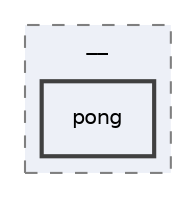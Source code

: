 digraph "/home/francisco/Projects/gameEngines/Pong/build/tests/pong/CMakeFiles/pongtest.dir/__/__/pong"
{
 // LATEX_PDF_SIZE
  edge [fontname="Helvetica",fontsize="10",labelfontname="Helvetica",labelfontsize="10"];
  node [fontname="Helvetica",fontsize="10",shape=record];
  compound=true
  subgraph clusterdir_b32cb3a207b9f2b112c24b6cd1637275 {
    graph [ bgcolor="#edf0f7", pencolor="grey50", style="filled,dashed,", label="__", fontname="Helvetica", fontsize="10", URL="dir_b32cb3a207b9f2b112c24b6cd1637275.html"]
  dir_067fc4b149d76f1039d422f564b59cc6 [shape=box, label="pong", style="filled,bold,", fillcolor="#edf0f7", color="grey25", URL="dir_067fc4b149d76f1039d422f564b59cc6.html"];
  }
}
